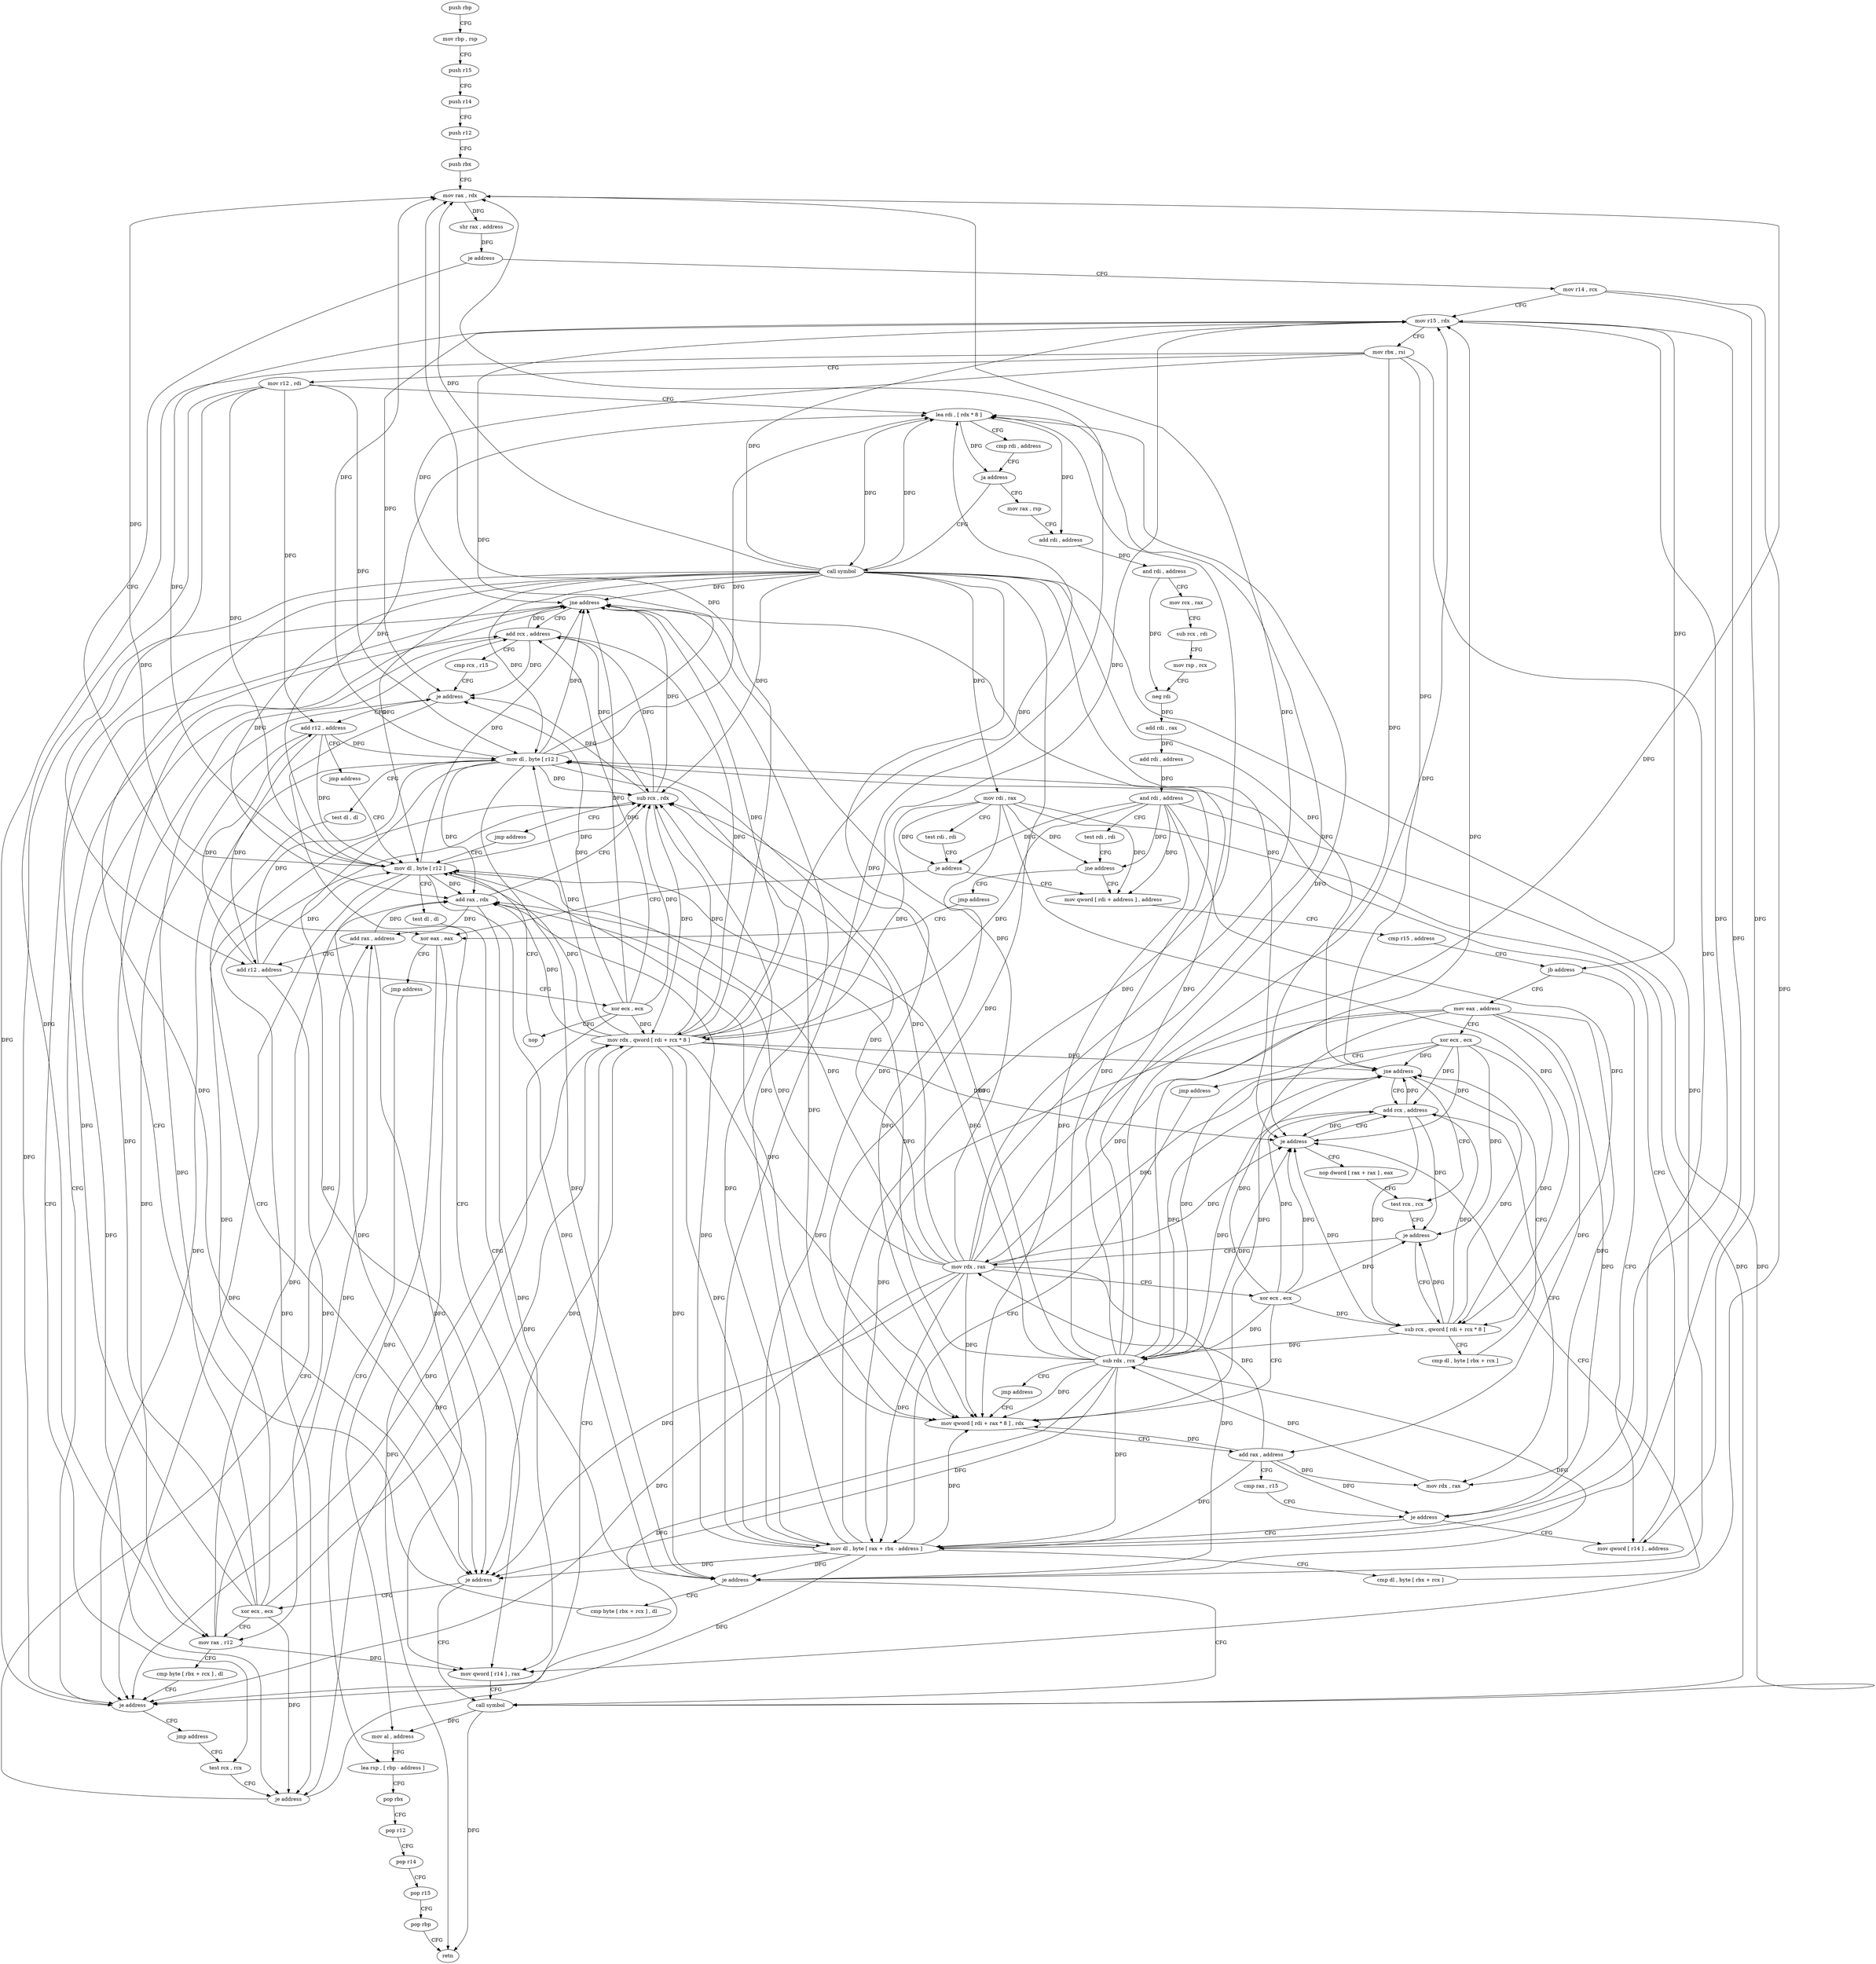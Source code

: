 digraph "func" {
"4236016" [label = "push rbp" ]
"4236017" [label = "mov rbp , rsp" ]
"4236020" [label = "push r15" ]
"4236022" [label = "push r14" ]
"4236024" [label = "push r12" ]
"4236026" [label = "push rbx" ]
"4236027" [label = "mov rax , rdx" ]
"4236030" [label = "shr rax , address" ]
"4236034" [label = "je address" ]
"4236043" [label = "mov r14 , rcx" ]
"4236036" [label = "xor eax , eax" ]
"4236046" [label = "mov r15 , rdx" ]
"4236049" [label = "mov rbx , rsi" ]
"4236052" [label = "mov r12 , rdi" ]
"4236055" [label = "lea rdi , [ rdx * 8 ]" ]
"4236063" [label = "cmp rdi , address" ]
"4236070" [label = "ja address" ]
"4236113" [label = "call symbol" ]
"4236072" [label = "mov rax , rsp" ]
"4236038" [label = "jmp address" ]
"4236315" [label = "lea rsp , [ rbp - address ]" ]
"4236118" [label = "mov rdi , rax" ]
"4236121" [label = "test rdi , rdi" ]
"4236124" [label = "je address" ]
"4236126" [label = "mov qword [ rdi + address ] , address" ]
"4236075" [label = "add rdi , address" ]
"4236079" [label = "and rdi , address" ]
"4236083" [label = "mov rcx , rax" ]
"4236086" [label = "sub rcx , rdi" ]
"4236089" [label = "mov rsp , rcx" ]
"4236092" [label = "neg rdi" ]
"4236095" [label = "add rdi , rax" ]
"4236098" [label = "add rdi , address" ]
"4236102" [label = "and rdi , address" ]
"4236106" [label = "test rdi , rdi" ]
"4236109" [label = "jne address" ]
"4236111" [label = "jmp address" ]
"4236319" [label = "pop rbx" ]
"4236320" [label = "pop r12" ]
"4236322" [label = "pop r14" ]
"4236324" [label = "pop r15" ]
"4236326" [label = "pop rbp" ]
"4236327" [label = "retn" ]
"4236134" [label = "cmp r15 , address" ]
"4236138" [label = "jb address" ]
"4236218" [label = "mov qword [ r14 ] , address" ]
"4236140" [label = "mov eax , address" ]
"4236225" [label = "mov dl , byte [ r12 ]" ]
"4236229" [label = "test dl , dl" ]
"4236231" [label = "je address" ]
"4236308" [label = "call symbol" ]
"4236233" [label = "xor ecx , ecx" ]
"4236145" [label = "xor ecx , ecx" ]
"4236147" [label = "jmp address" ]
"4236178" [label = "mov dl , byte [ rax + rbx - address ]" ]
"4236313" [label = "mov al , address" ]
"4236235" [label = "mov rax , r12" ]
"4236238" [label = "cmp byte [ rbx + rcx ] , dl" ]
"4236241" [label = "je address" ]
"4236269" [label = "add rcx , address" ]
"4236243" [label = "jmp address" ]
"4236182" [label = "cmp dl , byte [ rbx + rcx ]" ]
"4236185" [label = "je address" ]
"4236206" [label = "add rcx , address" ]
"4236187" [label = "nop dword [ rax + rax ] , eax" ]
"4236273" [label = "cmp rcx , r15" ]
"4236276" [label = "je address" ]
"4236305" [label = "mov qword [ r14 ] , rax" ]
"4236278" [label = "add r12 , address" ]
"4236288" [label = "test rcx , rcx" ]
"4236210" [label = "mov rdx , rax" ]
"4236213" [label = "sub rdx , rcx" ]
"4236216" [label = "jmp address" ]
"4236165" [label = "mov qword [ rdi + rax * 8 ] , rdx" ]
"4236192" [label = "test rcx , rcx" ]
"4236282" [label = "jmp address" ]
"4236256" [label = "mov dl , byte [ r12 ]" ]
"4236291" [label = "je address" ]
"4236245" [label = "add rax , address" ]
"4236293" [label = "mov rdx , qword [ rdi + rcx * 8 ]" ]
"4236169" [label = "add rax , address" ]
"4236173" [label = "cmp rax , r15" ]
"4236176" [label = "je address" ]
"4236160" [label = "mov rdx , rax" ]
"4236163" [label = "xor ecx , ecx" ]
"4236197" [label = "sub rcx , qword [ rdi + rcx * 8 ]" ]
"4236201" [label = "cmp dl , byte [ rbx + rcx ]" ]
"4236204" [label = "jne address" ]
"4236260" [label = "test dl , dl" ]
"4236262" [label = "je address" ]
"4236264" [label = "cmp byte [ rbx + rcx ] , dl" ]
"4236249" [label = "add r12 , address" ]
"4236253" [label = "xor ecx , ecx" ]
"4236255" [label = "nop" ]
"4236297" [label = "add rax , rdx" ]
"4236300" [label = "sub rcx , rdx" ]
"4236303" [label = "jmp address" ]
"4236195" [label = "je address" ]
"4236267" [label = "jne address" ]
"4236016" -> "4236017" [ label = "CFG" ]
"4236017" -> "4236020" [ label = "CFG" ]
"4236020" -> "4236022" [ label = "CFG" ]
"4236022" -> "4236024" [ label = "CFG" ]
"4236024" -> "4236026" [ label = "CFG" ]
"4236026" -> "4236027" [ label = "CFG" ]
"4236027" -> "4236030" [ label = "DFG" ]
"4236030" -> "4236034" [ label = "DFG" ]
"4236034" -> "4236043" [ label = "CFG" ]
"4236034" -> "4236036" [ label = "CFG" ]
"4236043" -> "4236046" [ label = "CFG" ]
"4236043" -> "4236218" [ label = "DFG" ]
"4236043" -> "4236305" [ label = "DFG" ]
"4236036" -> "4236038" [ label = "CFG" ]
"4236036" -> "4236327" [ label = "DFG" ]
"4236036" -> "4236313" [ label = "DFG" ]
"4236046" -> "4236049" [ label = "CFG" ]
"4236046" -> "4236138" [ label = "DFG" ]
"4236046" -> "4236276" [ label = "DFG" ]
"4236046" -> "4236176" [ label = "DFG" ]
"4236049" -> "4236052" [ label = "CFG" ]
"4236049" -> "4236241" [ label = "DFG" ]
"4236049" -> "4236178" [ label = "DFG" ]
"4236049" -> "4236185" [ label = "DFG" ]
"4236049" -> "4236204" [ label = "DFG" ]
"4236049" -> "4236267" [ label = "DFG" ]
"4236052" -> "4236055" [ label = "CFG" ]
"4236052" -> "4236225" [ label = "DFG" ]
"4236052" -> "4236235" [ label = "DFG" ]
"4236052" -> "4236278" [ label = "DFG" ]
"4236052" -> "4236256" [ label = "DFG" ]
"4236052" -> "4236249" [ label = "DFG" ]
"4236055" -> "4236063" [ label = "CFG" ]
"4236055" -> "4236070" [ label = "DFG" ]
"4236055" -> "4236113" [ label = "DFG" ]
"4236055" -> "4236075" [ label = "DFG" ]
"4236063" -> "4236070" [ label = "CFG" ]
"4236070" -> "4236113" [ label = "CFG" ]
"4236070" -> "4236072" [ label = "CFG" ]
"4236113" -> "4236118" [ label = "DFG" ]
"4236113" -> "4236027" [ label = "DFG" ]
"4236113" -> "4236046" [ label = "DFG" ]
"4236113" -> "4236055" [ label = "DFG" ]
"4236113" -> "4236225" [ label = "DFG" ]
"4236113" -> "4236231" [ label = "DFG" ]
"4236113" -> "4236241" [ label = "DFG" ]
"4236113" -> "4236178" [ label = "DFG" ]
"4236113" -> "4236185" [ label = "DFG" ]
"4236113" -> "4236165" [ label = "DFG" ]
"4236113" -> "4236256" [ label = "DFG" ]
"4236113" -> "4236262" [ label = "DFG" ]
"4236113" -> "4236297" [ label = "DFG" ]
"4236113" -> "4236300" [ label = "DFG" ]
"4236113" -> "4236204" [ label = "DFG" ]
"4236113" -> "4236267" [ label = "DFG" ]
"4236072" -> "4236075" [ label = "CFG" ]
"4236038" -> "4236315" [ label = "CFG" ]
"4236315" -> "4236319" [ label = "CFG" ]
"4236118" -> "4236121" [ label = "CFG" ]
"4236118" -> "4236124" [ label = "DFG" ]
"4236118" -> "4236109" [ label = "DFG" ]
"4236118" -> "4236126" [ label = "DFG" ]
"4236118" -> "4236308" [ label = "DFG" ]
"4236118" -> "4236165" [ label = "DFG" ]
"4236118" -> "4236293" [ label = "DFG" ]
"4236118" -> "4236197" [ label = "DFG" ]
"4236121" -> "4236124" [ label = "CFG" ]
"4236124" -> "4236036" [ label = "CFG" ]
"4236124" -> "4236126" [ label = "CFG" ]
"4236126" -> "4236134" [ label = "CFG" ]
"4236075" -> "4236079" [ label = "DFG" ]
"4236079" -> "4236083" [ label = "CFG" ]
"4236079" -> "4236092" [ label = "DFG" ]
"4236083" -> "4236086" [ label = "CFG" ]
"4236086" -> "4236089" [ label = "CFG" ]
"4236089" -> "4236092" [ label = "CFG" ]
"4236092" -> "4236095" [ label = "DFG" ]
"4236095" -> "4236098" [ label = "DFG" ]
"4236098" -> "4236102" [ label = "DFG" ]
"4236102" -> "4236106" [ label = "CFG" ]
"4236102" -> "4236124" [ label = "DFG" ]
"4236102" -> "4236109" [ label = "DFG" ]
"4236102" -> "4236126" [ label = "DFG" ]
"4236102" -> "4236308" [ label = "DFG" ]
"4236102" -> "4236165" [ label = "DFG" ]
"4236102" -> "4236293" [ label = "DFG" ]
"4236102" -> "4236197" [ label = "DFG" ]
"4236106" -> "4236109" [ label = "CFG" ]
"4236109" -> "4236126" [ label = "CFG" ]
"4236109" -> "4236111" [ label = "CFG" ]
"4236111" -> "4236036" [ label = "CFG" ]
"4236319" -> "4236320" [ label = "CFG" ]
"4236320" -> "4236322" [ label = "CFG" ]
"4236322" -> "4236324" [ label = "CFG" ]
"4236324" -> "4236326" [ label = "CFG" ]
"4236326" -> "4236327" [ label = "CFG" ]
"4236134" -> "4236138" [ label = "CFG" ]
"4236138" -> "4236218" [ label = "CFG" ]
"4236138" -> "4236140" [ label = "CFG" ]
"4236218" -> "4236225" [ label = "CFG" ]
"4236140" -> "4236145" [ label = "CFG" ]
"4236140" -> "4236178" [ label = "DFG" ]
"4236140" -> "4236210" [ label = "DFG" ]
"4236140" -> "4236165" [ label = "DFG" ]
"4236140" -> "4236169" [ label = "DFG" ]
"4236140" -> "4236176" [ label = "DFG" ]
"4236140" -> "4236160" [ label = "DFG" ]
"4236225" -> "4236229" [ label = "CFG" ]
"4236225" -> "4236027" [ label = "DFG" ]
"4236225" -> "4236046" [ label = "DFG" ]
"4236225" -> "4236055" [ label = "DFG" ]
"4236225" -> "4236231" [ label = "DFG" ]
"4236225" -> "4236241" [ label = "DFG" ]
"4236225" -> "4236165" [ label = "DFG" ]
"4236225" -> "4236262" [ label = "DFG" ]
"4236225" -> "4236297" [ label = "DFG" ]
"4236225" -> "4236300" [ label = "DFG" ]
"4236225" -> "4236267" [ label = "DFG" ]
"4236229" -> "4236231" [ label = "CFG" ]
"4236231" -> "4236308" [ label = "CFG" ]
"4236231" -> "4236233" [ label = "CFG" ]
"4236308" -> "4236313" [ label = "DFG" ]
"4236308" -> "4236327" [ label = "DFG" ]
"4236233" -> "4236235" [ label = "CFG" ]
"4236233" -> "4236269" [ label = "DFG" ]
"4236233" -> "4236276" [ label = "DFG" ]
"4236233" -> "4236291" [ label = "DFG" ]
"4236233" -> "4236293" [ label = "DFG" ]
"4236233" -> "4236300" [ label = "DFG" ]
"4236233" -> "4236267" [ label = "DFG" ]
"4236145" -> "4236147" [ label = "CFG" ]
"4236145" -> "4236185" [ label = "DFG" ]
"4236145" -> "4236206" [ label = "DFG" ]
"4236145" -> "4236213" [ label = "DFG" ]
"4236145" -> "4236195" [ label = "DFG" ]
"4236145" -> "4236197" [ label = "DFG" ]
"4236145" -> "4236204" [ label = "DFG" ]
"4236147" -> "4236178" [ label = "CFG" ]
"4236178" -> "4236182" [ label = "CFG" ]
"4236178" -> "4236027" [ label = "DFG" ]
"4236178" -> "4236046" [ label = "DFG" ]
"4236178" -> "4236055" [ label = "DFG" ]
"4236178" -> "4236231" [ label = "DFG" ]
"4236178" -> "4236241" [ label = "DFG" ]
"4236178" -> "4236165" [ label = "DFG" ]
"4236178" -> "4236262" [ label = "DFG" ]
"4236178" -> "4236297" [ label = "DFG" ]
"4236178" -> "4236300" [ label = "DFG" ]
"4236178" -> "4236267" [ label = "DFG" ]
"4236313" -> "4236315" [ label = "CFG" ]
"4236235" -> "4236238" [ label = "CFG" ]
"4236235" -> "4236305" [ label = "DFG" ]
"4236235" -> "4236245" [ label = "DFG" ]
"4236235" -> "4236297" [ label = "DFG" ]
"4236238" -> "4236241" [ label = "CFG" ]
"4236241" -> "4236269" [ label = "CFG" ]
"4236241" -> "4236243" [ label = "CFG" ]
"4236269" -> "4236273" [ label = "CFG" ]
"4236269" -> "4236276" [ label = "DFG" ]
"4236269" -> "4236291" [ label = "DFG" ]
"4236269" -> "4236293" [ label = "DFG" ]
"4236269" -> "4236300" [ label = "DFG" ]
"4236269" -> "4236267" [ label = "DFG" ]
"4236243" -> "4236288" [ label = "CFG" ]
"4236182" -> "4236185" [ label = "CFG" ]
"4236185" -> "4236206" [ label = "CFG" ]
"4236185" -> "4236187" [ label = "CFG" ]
"4236206" -> "4236210" [ label = "CFG" ]
"4236206" -> "4236185" [ label = "DFG" ]
"4236206" -> "4236213" [ label = "DFG" ]
"4236206" -> "4236195" [ label = "DFG" ]
"4236206" -> "4236197" [ label = "DFG" ]
"4236206" -> "4236204" [ label = "DFG" ]
"4236187" -> "4236192" [ label = "CFG" ]
"4236273" -> "4236276" [ label = "CFG" ]
"4236276" -> "4236305" [ label = "CFG" ]
"4236276" -> "4236278" [ label = "CFG" ]
"4236305" -> "4236308" [ label = "CFG" ]
"4236278" -> "4236282" [ label = "CFG" ]
"4236278" -> "4236225" [ label = "DFG" ]
"4236278" -> "4236235" [ label = "DFG" ]
"4236278" -> "4236256" [ label = "DFG" ]
"4236278" -> "4236249" [ label = "DFG" ]
"4236288" -> "4236291" [ label = "CFG" ]
"4236210" -> "4236213" [ label = "DFG" ]
"4236213" -> "4236216" [ label = "CFG" ]
"4236213" -> "4236027" [ label = "DFG" ]
"4236213" -> "4236046" [ label = "DFG" ]
"4236213" -> "4236055" [ label = "DFG" ]
"4236213" -> "4236231" [ label = "DFG" ]
"4236213" -> "4236241" [ label = "DFG" ]
"4236213" -> "4236225" [ label = "DFG" ]
"4236213" -> "4236178" [ label = "DFG" ]
"4236213" -> "4236185" [ label = "DFG" ]
"4236213" -> "4236165" [ label = "DFG" ]
"4236213" -> "4236256" [ label = "DFG" ]
"4236213" -> "4236262" [ label = "DFG" ]
"4236213" -> "4236297" [ label = "DFG" ]
"4236213" -> "4236300" [ label = "DFG" ]
"4236213" -> "4236204" [ label = "DFG" ]
"4236213" -> "4236267" [ label = "DFG" ]
"4236216" -> "4236165" [ label = "CFG" ]
"4236165" -> "4236169" [ label = "CFG" ]
"4236192" -> "4236195" [ label = "CFG" ]
"4236282" -> "4236256" [ label = "CFG" ]
"4236256" -> "4236260" [ label = "CFG" ]
"4236256" -> "4236027" [ label = "DFG" ]
"4236256" -> "4236046" [ label = "DFG" ]
"4236256" -> "4236055" [ label = "DFG" ]
"4236256" -> "4236231" [ label = "DFG" ]
"4236256" -> "4236241" [ label = "DFG" ]
"4236256" -> "4236165" [ label = "DFG" ]
"4236256" -> "4236262" [ label = "DFG" ]
"4236256" -> "4236297" [ label = "DFG" ]
"4236256" -> "4236300" [ label = "DFG" ]
"4236256" -> "4236267" [ label = "DFG" ]
"4236291" -> "4236245" [ label = "CFG" ]
"4236291" -> "4236293" [ label = "CFG" ]
"4236245" -> "4236249" [ label = "CFG" ]
"4236245" -> "4236305" [ label = "DFG" ]
"4236245" -> "4236297" [ label = "DFG" ]
"4236293" -> "4236297" [ label = "DFG" ]
"4236293" -> "4236027" [ label = "DFG" ]
"4236293" -> "4236046" [ label = "DFG" ]
"4236293" -> "4236055" [ label = "DFG" ]
"4236293" -> "4236231" [ label = "DFG" ]
"4236293" -> "4236241" [ label = "DFG" ]
"4236293" -> "4236165" [ label = "DFG" ]
"4236293" -> "4236262" [ label = "DFG" ]
"4236293" -> "4236225" [ label = "DFG" ]
"4236293" -> "4236178" [ label = "DFG" ]
"4236293" -> "4236185" [ label = "DFG" ]
"4236293" -> "4236256" [ label = "DFG" ]
"4236293" -> "4236300" [ label = "DFG" ]
"4236293" -> "4236204" [ label = "DFG" ]
"4236293" -> "4236267" [ label = "DFG" ]
"4236169" -> "4236173" [ label = "CFG" ]
"4236169" -> "4236210" [ label = "DFG" ]
"4236169" -> "4236178" [ label = "DFG" ]
"4236169" -> "4236165" [ label = "DFG" ]
"4236169" -> "4236176" [ label = "DFG" ]
"4236169" -> "4236160" [ label = "DFG" ]
"4236173" -> "4236176" [ label = "CFG" ]
"4236176" -> "4236218" [ label = "CFG" ]
"4236176" -> "4236178" [ label = "CFG" ]
"4236160" -> "4236163" [ label = "CFG" ]
"4236160" -> "4236027" [ label = "DFG" ]
"4236160" -> "4236046" [ label = "DFG" ]
"4236160" -> "4236055" [ label = "DFG" ]
"4236160" -> "4236231" [ label = "DFG" ]
"4236160" -> "4236241" [ label = "DFG" ]
"4236160" -> "4236165" [ label = "DFG" ]
"4236160" -> "4236262" [ label = "DFG" ]
"4236160" -> "4236297" [ label = "DFG" ]
"4236160" -> "4236300" [ label = "DFG" ]
"4236160" -> "4236225" [ label = "DFG" ]
"4236160" -> "4236178" [ label = "DFG" ]
"4236160" -> "4236185" [ label = "DFG" ]
"4236160" -> "4236256" [ label = "DFG" ]
"4236160" -> "4236204" [ label = "DFG" ]
"4236160" -> "4236267" [ label = "DFG" ]
"4236163" -> "4236165" [ label = "CFG" ]
"4236163" -> "4236185" [ label = "DFG" ]
"4236163" -> "4236206" [ label = "DFG" ]
"4236163" -> "4236213" [ label = "DFG" ]
"4236163" -> "4236195" [ label = "DFG" ]
"4236163" -> "4236197" [ label = "DFG" ]
"4236163" -> "4236204" [ label = "DFG" ]
"4236197" -> "4236201" [ label = "CFG" ]
"4236197" -> "4236185" [ label = "DFG" ]
"4236197" -> "4236206" [ label = "DFG" ]
"4236197" -> "4236213" [ label = "DFG" ]
"4236197" -> "4236195" [ label = "DFG" ]
"4236197" -> "4236204" [ label = "DFG" ]
"4236201" -> "4236204" [ label = "CFG" ]
"4236204" -> "4236192" [ label = "CFG" ]
"4236204" -> "4236206" [ label = "CFG" ]
"4236260" -> "4236262" [ label = "CFG" ]
"4236262" -> "4236308" [ label = "CFG" ]
"4236262" -> "4236264" [ label = "CFG" ]
"4236264" -> "4236267" [ label = "CFG" ]
"4236249" -> "4236253" [ label = "CFG" ]
"4236249" -> "4236225" [ label = "DFG" ]
"4236249" -> "4236235" [ label = "DFG" ]
"4236249" -> "4236278" [ label = "DFG" ]
"4236249" -> "4236256" [ label = "DFG" ]
"4236253" -> "4236255" [ label = "CFG" ]
"4236253" -> "4236269" [ label = "DFG" ]
"4236253" -> "4236291" [ label = "DFG" ]
"4236253" -> "4236276" [ label = "DFG" ]
"4236253" -> "4236293" [ label = "DFG" ]
"4236253" -> "4236300" [ label = "DFG" ]
"4236253" -> "4236267" [ label = "DFG" ]
"4236255" -> "4236256" [ label = "CFG" ]
"4236297" -> "4236300" [ label = "CFG" ]
"4236297" -> "4236305" [ label = "DFG" ]
"4236297" -> "4236245" [ label = "DFG" ]
"4236300" -> "4236303" [ label = "CFG" ]
"4236300" -> "4236269" [ label = "DFG" ]
"4236300" -> "4236291" [ label = "DFG" ]
"4236300" -> "4236293" [ label = "DFG" ]
"4236300" -> "4236276" [ label = "DFG" ]
"4236300" -> "4236267" [ label = "DFG" ]
"4236303" -> "4236256" [ label = "CFG" ]
"4236195" -> "4236160" [ label = "CFG" ]
"4236195" -> "4236197" [ label = "CFG" ]
"4236267" -> "4236288" [ label = "CFG" ]
"4236267" -> "4236269" [ label = "CFG" ]
}
